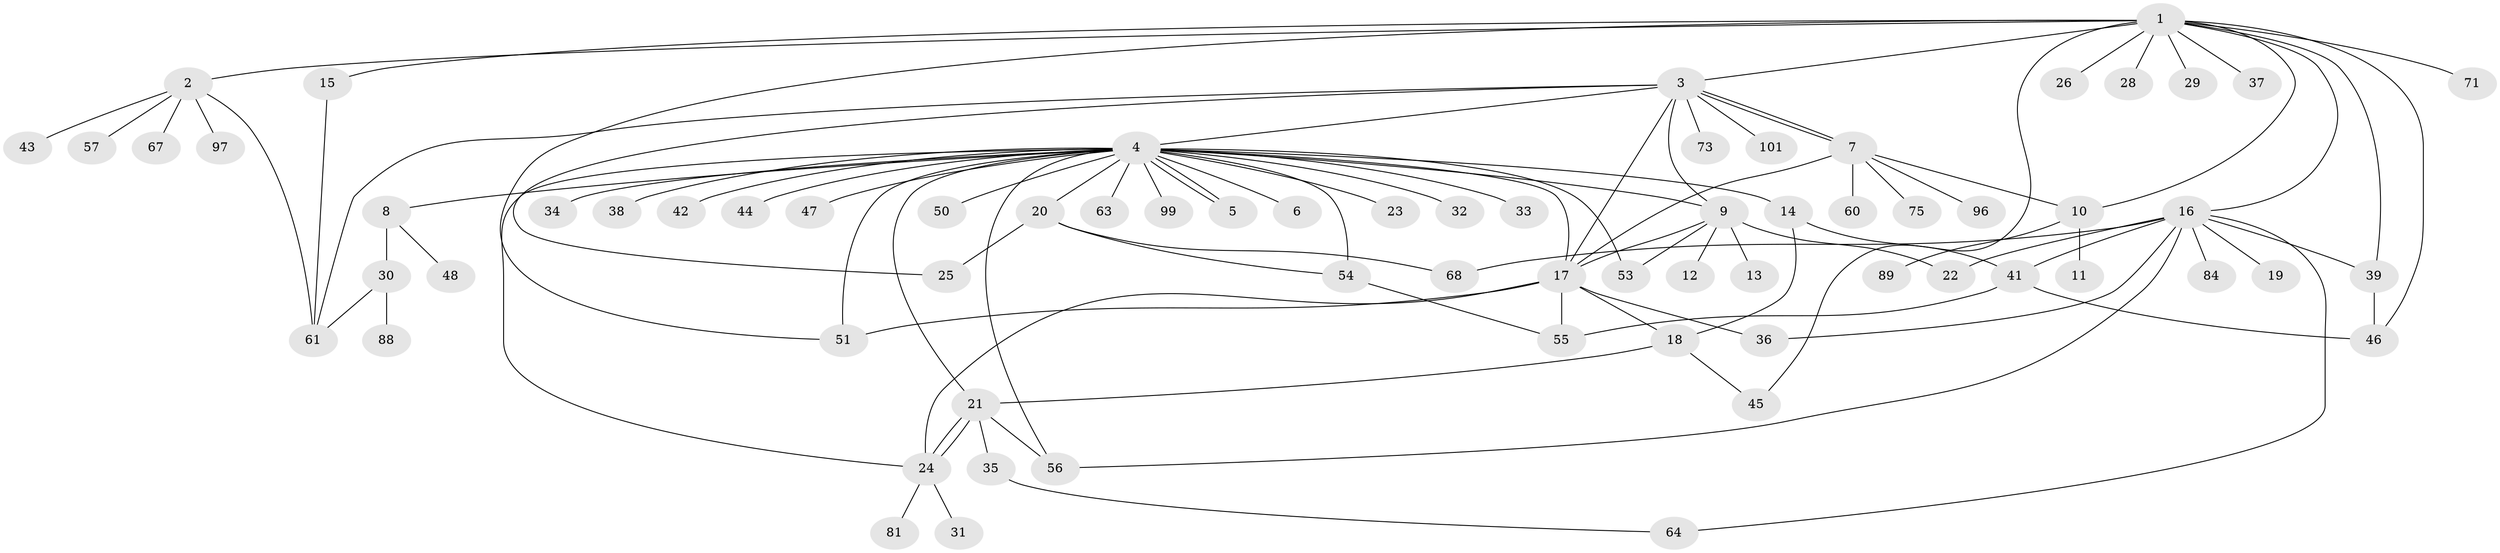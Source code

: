 // original degree distribution, {14: 0.009900990099009901, 6: 0.0297029702970297, 10: 0.019801980198019802, 26: 0.009900990099009901, 2: 0.15841584158415842, 1: 0.5247524752475248, 7: 0.019801980198019802, 3: 0.12871287128712872, 4: 0.0594059405940594, 9: 0.019801980198019802, 5: 0.019801980198019802}
// Generated by graph-tools (version 1.1) at 2025/18/03/04/25 18:18:12]
// undirected, 70 vertices, 102 edges
graph export_dot {
graph [start="1"]
  node [color=gray90,style=filled];
  1;
  2;
  3;
  4;
  5;
  6;
  7;
  8;
  9;
  10;
  11;
  12;
  13;
  14;
  15;
  16 [super="+52"];
  17 [super="+66+92+70+76"];
  18;
  19;
  20;
  21 [super="+65+98+27"];
  22 [super="+95+58+86"];
  23;
  24 [super="+40"];
  25;
  26;
  28;
  29;
  30;
  31;
  32;
  33;
  34;
  35;
  36;
  37;
  38;
  39 [super="+94+82"];
  41 [super="+93"];
  42;
  43;
  44;
  45;
  46 [super="+80"];
  47;
  48;
  50;
  51;
  53 [super="+77+79"];
  54 [super="+59+62+72"];
  55;
  56 [super="+87"];
  57;
  60;
  61 [super="+85+69+91"];
  63;
  64 [super="+78"];
  67;
  68;
  71;
  73;
  75;
  81;
  84;
  88 [super="+90"];
  89;
  96;
  97;
  99;
  101;
  1 -- 2;
  1 -- 3;
  1 -- 10;
  1 -- 15;
  1 -- 16;
  1 -- 26;
  1 -- 28;
  1 -- 29;
  1 -- 37;
  1 -- 39;
  1 -- 45;
  1 -- 46;
  1 -- 51;
  1 -- 71;
  2 -- 43;
  2 -- 57;
  2 -- 61;
  2 -- 67;
  2 -- 97;
  3 -- 4;
  3 -- 7;
  3 -- 7;
  3 -- 9;
  3 -- 17;
  3 -- 25;
  3 -- 73;
  3 -- 101;
  3 -- 61;
  4 -- 5;
  4 -- 5;
  4 -- 6;
  4 -- 8;
  4 -- 9;
  4 -- 14;
  4 -- 20;
  4 -- 21;
  4 -- 23;
  4 -- 32;
  4 -- 33;
  4 -- 34;
  4 -- 38;
  4 -- 42;
  4 -- 44;
  4 -- 47;
  4 -- 50;
  4 -- 51;
  4 -- 53;
  4 -- 54;
  4 -- 56;
  4 -- 63;
  4 -- 99;
  4 -- 24;
  4 -- 17;
  7 -- 10;
  7 -- 60;
  7 -- 75;
  7 -- 96;
  7 -- 17;
  8 -- 30;
  8 -- 48;
  9 -- 12;
  9 -- 13;
  9 -- 22;
  9 -- 17;
  9 -- 53;
  10 -- 11;
  10 -- 89;
  14 -- 18;
  14 -- 41;
  15 -- 61;
  16 -- 19;
  16 -- 22;
  16 -- 36;
  16 -- 56;
  16 -- 64;
  16 -- 68;
  16 -- 84;
  16 -- 41;
  16 -- 39;
  17 -- 36;
  17 -- 51;
  17 -- 55;
  17 -- 24;
  17 -- 18;
  18 -- 21;
  18 -- 45;
  20 -- 25;
  20 -- 54;
  20 -- 68;
  21 -- 24;
  21 -- 24;
  21 -- 56;
  21 -- 35;
  24 -- 31;
  24 -- 81;
  30 -- 61;
  30 -- 88;
  35 -- 64;
  39 -- 46;
  41 -- 46;
  41 -- 55;
  54 -- 55;
}
